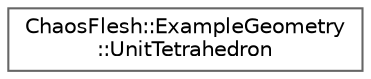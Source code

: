 digraph "Graphical Class Hierarchy"
{
 // INTERACTIVE_SVG=YES
 // LATEX_PDF_SIZE
  bgcolor="transparent";
  edge [fontname=Helvetica,fontsize=10,labelfontname=Helvetica,labelfontsize=10];
  node [fontname=Helvetica,fontsize=10,shape=box,height=0.2,width=0.4];
  rankdir="LR";
  Node0 [id="Node000000",label="ChaosFlesh::ExampleGeometry\l::UnitTetrahedron",height=0.2,width=0.4,color="grey40", fillcolor="white", style="filled",URL="$d0/d4a/structChaosFlesh_1_1ExampleGeometry_1_1UnitTetrahedron.html",tooltip=" "];
}
